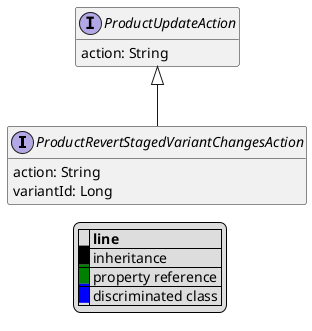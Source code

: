 @startuml

hide empty fields
hide empty methods
legend
|= |= line |
|<back:black>   </back>| inheritance |
|<back:green>   </back>| property reference |
|<back:blue>   </back>| discriminated class |
endlegend
interface ProductRevertStagedVariantChangesAction [[ProductRevertStagedVariantChangesAction.svg]] extends ProductUpdateAction {
    action: String
    variantId: Long
}
interface ProductUpdateAction [[ProductUpdateAction.svg]]  {
    action: String
}





@enduml
